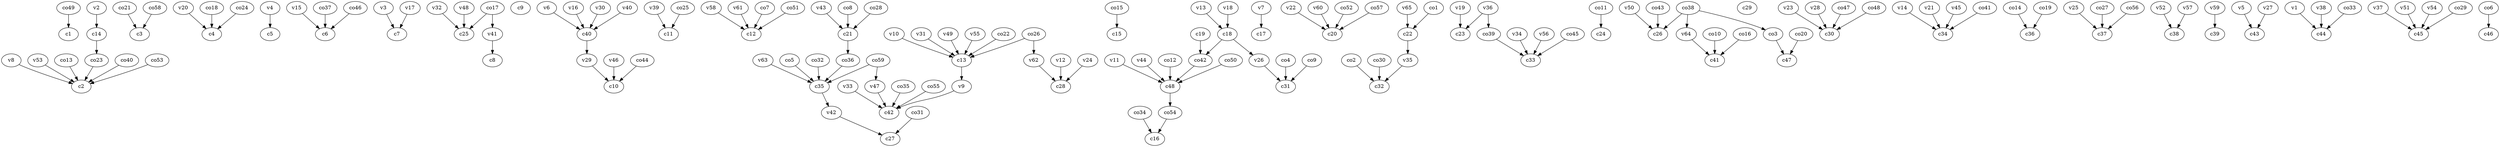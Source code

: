 strict digraph  {
c1;
c2;
c3;
c4;
c5;
c6;
c7;
c8;
c9;
c10;
c11;
c12;
c13;
c14;
c15;
c16;
c17;
c18;
c19;
c20;
c21;
c22;
c23;
c24;
c25;
c26;
c27;
c28;
c29;
c30;
c31;
c32;
c33;
c34;
c35;
c36;
c37;
c38;
c39;
c40;
c41;
c42;
c43;
c44;
c45;
c46;
c47;
c48;
v1;
v2;
v3;
v4;
v5;
v6;
v7;
v8;
v9;
v10;
v11;
v12;
v13;
v14;
v15;
v16;
v17;
v18;
v19;
v20;
v21;
v22;
v23;
v24;
v25;
v26;
v27;
v28;
v29;
v30;
v31;
v32;
v33;
v34;
v35;
v36;
v37;
v38;
v39;
v40;
v41;
v42;
v43;
v44;
v45;
v46;
v47;
v48;
v49;
v50;
v51;
v52;
v53;
v54;
v55;
v56;
v57;
v58;
v59;
v60;
v61;
v62;
v63;
v64;
v65;
co1;
co2;
co3;
co4;
co5;
co6;
co7;
co8;
co9;
co10;
co11;
co12;
co13;
co14;
co15;
co16;
co17;
co18;
co19;
co20;
co21;
co22;
co23;
co24;
co25;
co26;
co27;
co28;
co29;
co30;
co31;
co32;
co33;
co34;
co35;
co36;
co37;
co38;
co39;
co40;
co41;
co42;
co43;
co44;
co45;
co46;
co47;
co48;
co49;
co50;
co51;
co52;
co53;
co54;
co55;
co56;
co57;
co58;
co59;
c13 -> v9  [weight=1];
c14 -> co23  [weight=1];
c18 -> v26  [weight=1];
c18 -> co42  [weight=1];
c19 -> co42  [weight=1];
c21 -> co36  [weight=1];
c22 -> v35  [weight=1];
c35 -> v42  [weight=1];
c40 -> v29  [weight=1];
c48 -> co54  [weight=1];
v1 -> c44  [weight=1];
v2 -> c14  [weight=1];
v3 -> c7  [weight=1];
v4 -> c5  [weight=1];
v5 -> c43  [weight=1];
v6 -> c40  [weight=1];
v7 -> c17  [weight=1];
v8 -> c2  [weight=1];
v9 -> c42  [weight=1];
v10 -> c13  [weight=1];
v11 -> c48  [weight=1];
v12 -> c28  [weight=1];
v13 -> c18  [weight=1];
v14 -> c34  [weight=1];
v15 -> c6  [weight=1];
v16 -> c40  [weight=1];
v17 -> c7  [weight=1];
v18 -> c18  [weight=1];
v19 -> c23  [weight=1];
v20 -> c4  [weight=1];
v21 -> c34  [weight=1];
v22 -> c20  [weight=1];
v23 -> c30  [weight=1];
v24 -> c28  [weight=1];
v25 -> c37  [weight=1];
v26 -> c31  [weight=1];
v27 -> c43  [weight=1];
v28 -> c30  [weight=1];
v29 -> c10  [weight=1];
v30 -> c40  [weight=1];
v31 -> c13  [weight=1];
v32 -> c25  [weight=1];
v33 -> c42  [weight=1];
v34 -> c33  [weight=1];
v35 -> c32  [weight=1];
v36 -> c23  [weight=1];
v36 -> co39  [weight=1];
v37 -> c45  [weight=1];
v38 -> c44  [weight=1];
v39 -> c11  [weight=1];
v40 -> c40  [weight=1];
v41 -> c8  [weight=1];
v42 -> c27  [weight=1];
v43 -> c21  [weight=1];
v44 -> c48  [weight=1];
v45 -> c34  [weight=1];
v46 -> c10  [weight=1];
v47 -> c42  [weight=1];
v48 -> c25  [weight=1];
v49 -> c13  [weight=1];
v50 -> c26  [weight=1];
v51 -> c45  [weight=1];
v52 -> c38  [weight=1];
v53 -> c2  [weight=1];
v54 -> c45  [weight=1];
v55 -> c13  [weight=1];
v56 -> c33  [weight=1];
v57 -> c38  [weight=1];
v58 -> c12  [weight=1];
v59 -> c39  [weight=1];
v60 -> c20  [weight=1];
v61 -> c12  [weight=1];
v62 -> c28  [weight=1];
v63 -> c35  [weight=1];
v64 -> c41  [weight=1];
v65 -> c22  [weight=1];
co1 -> c22  [weight=1];
co2 -> c32  [weight=1];
co3 -> c47  [weight=1];
co4 -> c31  [weight=1];
co5 -> c35  [weight=1];
co6 -> c46  [weight=1];
co7 -> c12  [weight=1];
co8 -> c21  [weight=1];
co9 -> c31  [weight=1];
co10 -> c41  [weight=1];
co11 -> c24  [weight=1];
co12 -> c48  [weight=1];
co13 -> c2  [weight=1];
co14 -> c36  [weight=1];
co15 -> c15  [weight=1];
co16 -> c41  [weight=1];
co17 -> c25  [weight=1];
co17 -> v41  [weight=1];
co18 -> c4  [weight=1];
co19 -> c36  [weight=1];
co20 -> c47  [weight=1];
co21 -> c3  [weight=1];
co22 -> c13  [weight=1];
co23 -> c2  [weight=1];
co24 -> c4  [weight=1];
co25 -> c11  [weight=1];
co26 -> c13  [weight=1];
co26 -> v62  [weight=1];
co27 -> c37  [weight=1];
co28 -> c21  [weight=1];
co29 -> c45  [weight=1];
co30 -> c32  [weight=1];
co31 -> c27  [weight=1];
co32 -> c35  [weight=1];
co33 -> c44  [weight=1];
co34 -> c16  [weight=1];
co35 -> c42  [weight=1];
co36 -> c35  [weight=1];
co37 -> c6  [weight=1];
co38 -> c26  [weight=1];
co38 -> co3  [weight=1];
co38 -> v64  [weight=1];
co39 -> c33  [weight=1];
co40 -> c2  [weight=1];
co41 -> c34  [weight=1];
co42 -> c48  [weight=1];
co43 -> c26  [weight=1];
co44 -> c10  [weight=1];
co45 -> c33  [weight=1];
co46 -> c6  [weight=1];
co47 -> c30  [weight=1];
co48 -> c30  [weight=1];
co49 -> c1  [weight=1];
co50 -> c48  [weight=1];
co51 -> c12  [weight=1];
co52 -> c20  [weight=1];
co53 -> c2  [weight=1];
co54 -> c16  [weight=1];
co55 -> c42  [weight=1];
co56 -> c37  [weight=1];
co57 -> c20  [weight=1];
co58 -> c3  [weight=1];
co59 -> c35  [weight=1];
co59 -> v47  [weight=1];
}
